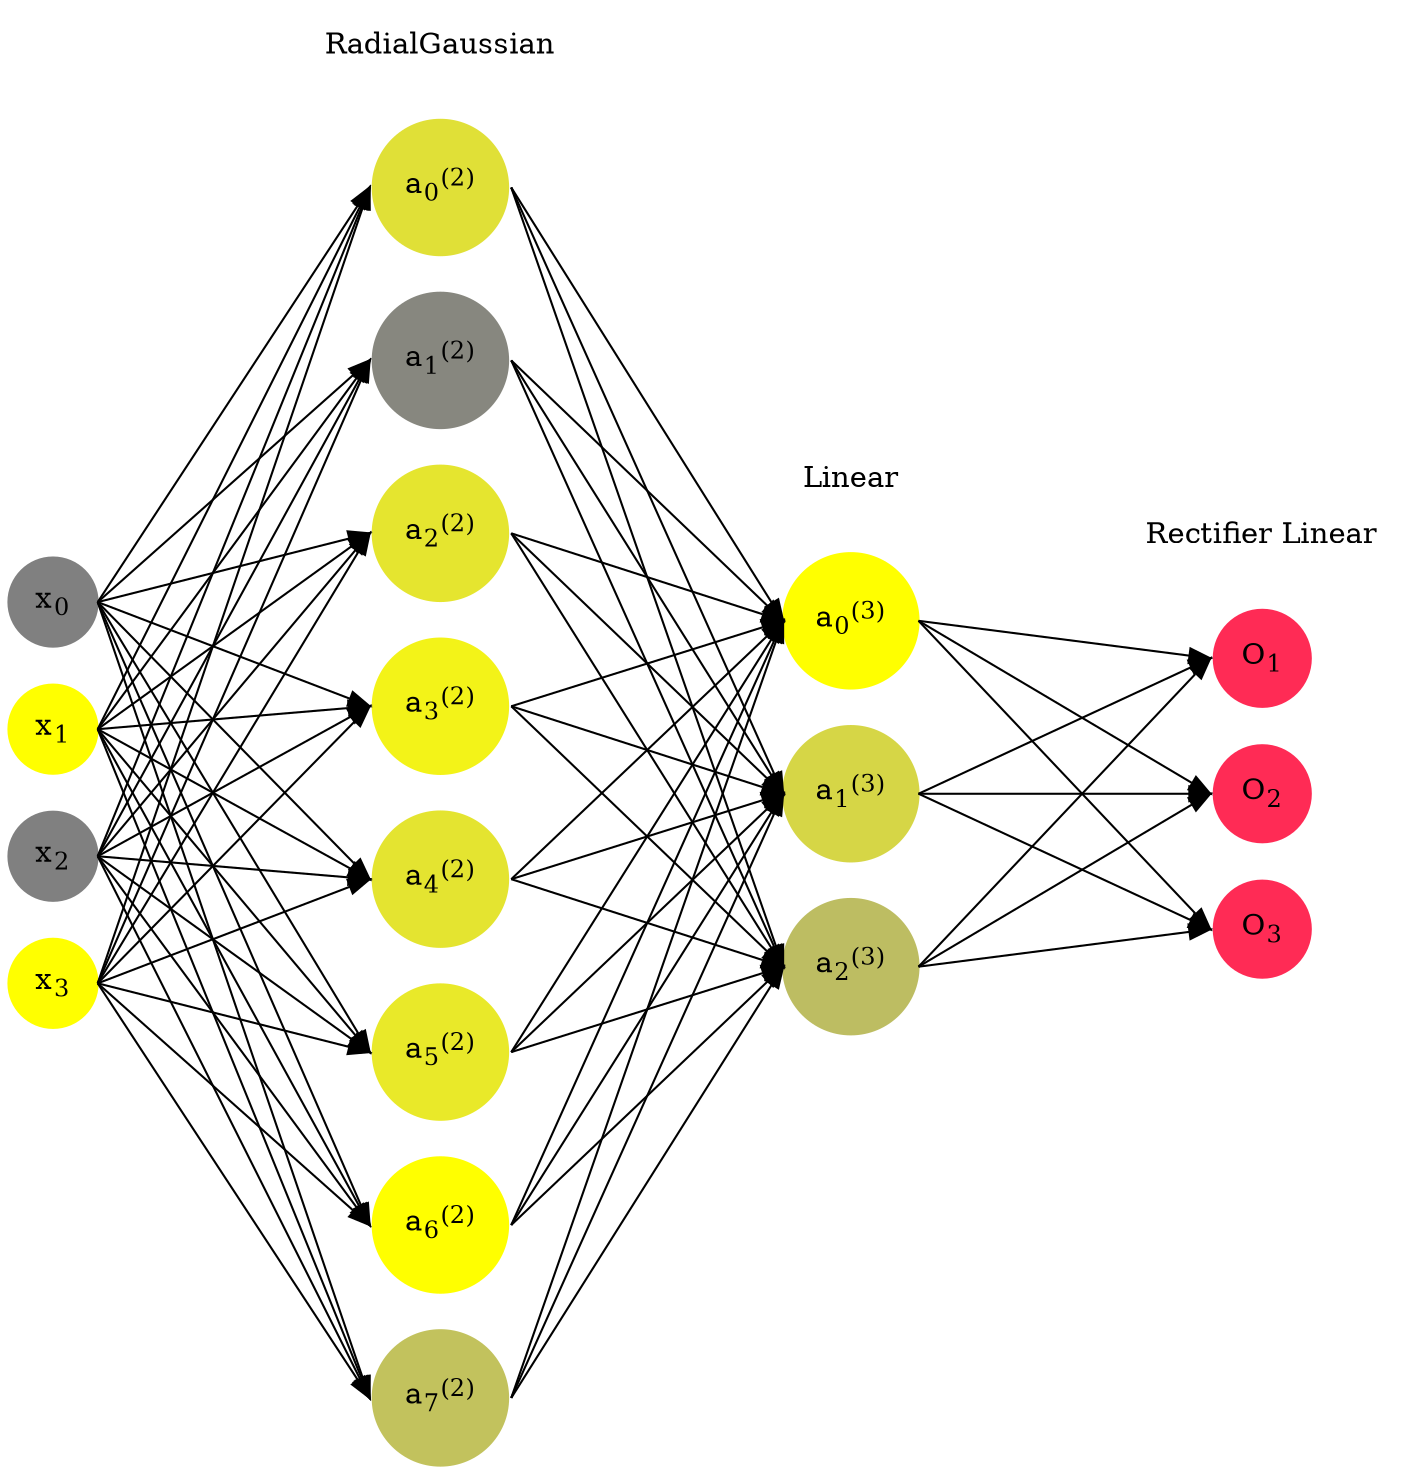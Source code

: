digraph G {
	rankdir = LR;
	splines=false;
	edge[style=invis];
	ranksep= 1.4;
	{
	node [shape=circle, color="0.1667, 0.0, 0.5", style=filled, fillcolor="0.1667, 0.0, 0.5"];
	x0 [label=<x<sub>0</sub>>];
	}
	{
	node [shape=circle, color="0.1667, 1.0, 1.0", style=filled, fillcolor="0.1667, 1.0, 1.0"];
	x1 [label=<x<sub>1</sub>>];
	}
	{
	node [shape=circle, color="0.1667, 0.0, 0.5", style=filled, fillcolor="0.1667, 0.0, 0.5"];
	x2 [label=<x<sub>2</sub>>];
	}
	{
	node [shape=circle, color="0.1667, 1.0, 1.0", style=filled, fillcolor="0.1667, 1.0, 1.0"];
	x3 [label=<x<sub>3</sub>>];
	}
	{
	node [shape=circle, color="0.1667, 0.750341, 0.875171", style=filled, fillcolor="0.1667, 0.750341, 0.875171"];
	a02 [label=<a<sub>0</sub><sup>(2)</sup>>];
	}
	{
	node [shape=circle, color="0.1667, 0.061117, 0.530558", style=filled, fillcolor="0.1667, 0.061117, 0.530558"];
	a12 [label=<a<sub>1</sub><sup>(2)</sup>>];
	}
	{
	node [shape=circle, color="0.1667, 0.794704, 0.897352", style=filled, fillcolor="0.1667, 0.794704, 0.897352"];
	a22 [label=<a<sub>2</sub><sup>(2)</sup>>];
	}
	{
	node [shape=circle, color="0.1667, 0.901162, 0.950581", style=filled, fillcolor="0.1667, 0.901162, 0.950581"];
	a32 [label=<a<sub>3</sub><sup>(2)</sup>>];
	}
	{
	node [shape=circle, color="0.1667, 0.786005, 0.893002", style=filled, fillcolor="0.1667, 0.786005, 0.893002"];
	a42 [label=<a<sub>4</sub><sup>(2)</sup>>];
	}
	{
	node [shape=circle, color="0.1667, 0.822464, 0.911232", style=filled, fillcolor="0.1667, 0.822464, 0.911232"];
	a52 [label=<a<sub>5</sub><sup>(2)</sup>>];
	}
	{
	node [shape=circle, color="0.1667, 0.996869, 0.998434", style=filled, fillcolor="0.1667, 0.996869, 0.998434"];
	a62 [label=<a<sub>6</sub><sup>(2)</sup>>];
	}
	{
	node [shape=circle, color="0.1667, 0.519122, 0.759561", style=filled, fillcolor="0.1667, 0.519122, 0.759561"];
	a72 [label=<a<sub>7</sub><sup>(2)</sup>>];
	}
	{
	node [shape=circle, color="0.1667, 2.170875, 1.585438", style=filled, fillcolor="0.1667, 2.170875, 1.585438"];
	a03 [label=<a<sub>0</sub><sup>(3)</sup>>];
	}
	{
	node [shape=circle, color="0.1667, 0.673028, 0.836514", style=filled, fillcolor="0.1667, 0.673028, 0.836514"];
	a13 [label=<a<sub>1</sub><sup>(3)</sup>>];
	}
	{
	node [shape=circle, color="0.1667, 0.483377, 0.741688", style=filled, fillcolor="0.1667, 0.483377, 0.741688"];
	a23 [label=<a<sub>2</sub><sup>(3)</sup>>];
	}
	{
	node [shape=circle, color="0.9667, 0.83, 1.0", style=filled, fillcolor="0.9667, 0.83, 1.0"];
	O1 [label=<O<sub>1</sub>>];
	}
	{
	node [shape=circle, color="0.9667, 0.83, 1.0", style=filled, fillcolor="0.9667, 0.83, 1.0"];
	O2 [label=<O<sub>2</sub>>];
	}
	{
	node [shape=circle, color="0.9667, 0.83, 1.0", style=filled, fillcolor="0.9667, 0.83, 1.0"];
	O3 [label=<O<sub>3</sub>>];
	}
	{
	rank=same;
	x0->x1->x2->x3;
	}
	{
	rank=same;
	a02->a12->a22->a32->a42->a52->a62->a72;
	}
	{
	rank=same;
	a03->a13->a23;
	}
	{
	rank=same;
	O1->O2->O3;
	}
	l1 [shape=plaintext,label="RadialGaussian"];
	l1->a02;
	{rank=same; l1;a02};
	l2 [shape=plaintext,label="Linear"];
	l2->a03;
	{rank=same; l2;a03};
	l3 [shape=plaintext,label="Rectifier Linear"];
	l3->O1;
	{rank=same; l3;O1};
edge[style=solid, tailport=e, headport=w];
	{x0;x1;x2;x3} -> {a02;a12;a22;a32;a42;a52;a62;a72};
	{a02;a12;a22;a32;a42;a52;a62;a72} -> {a03;a13;a23};
	{a03;a13;a23} -> {O1,O2,O3};
}